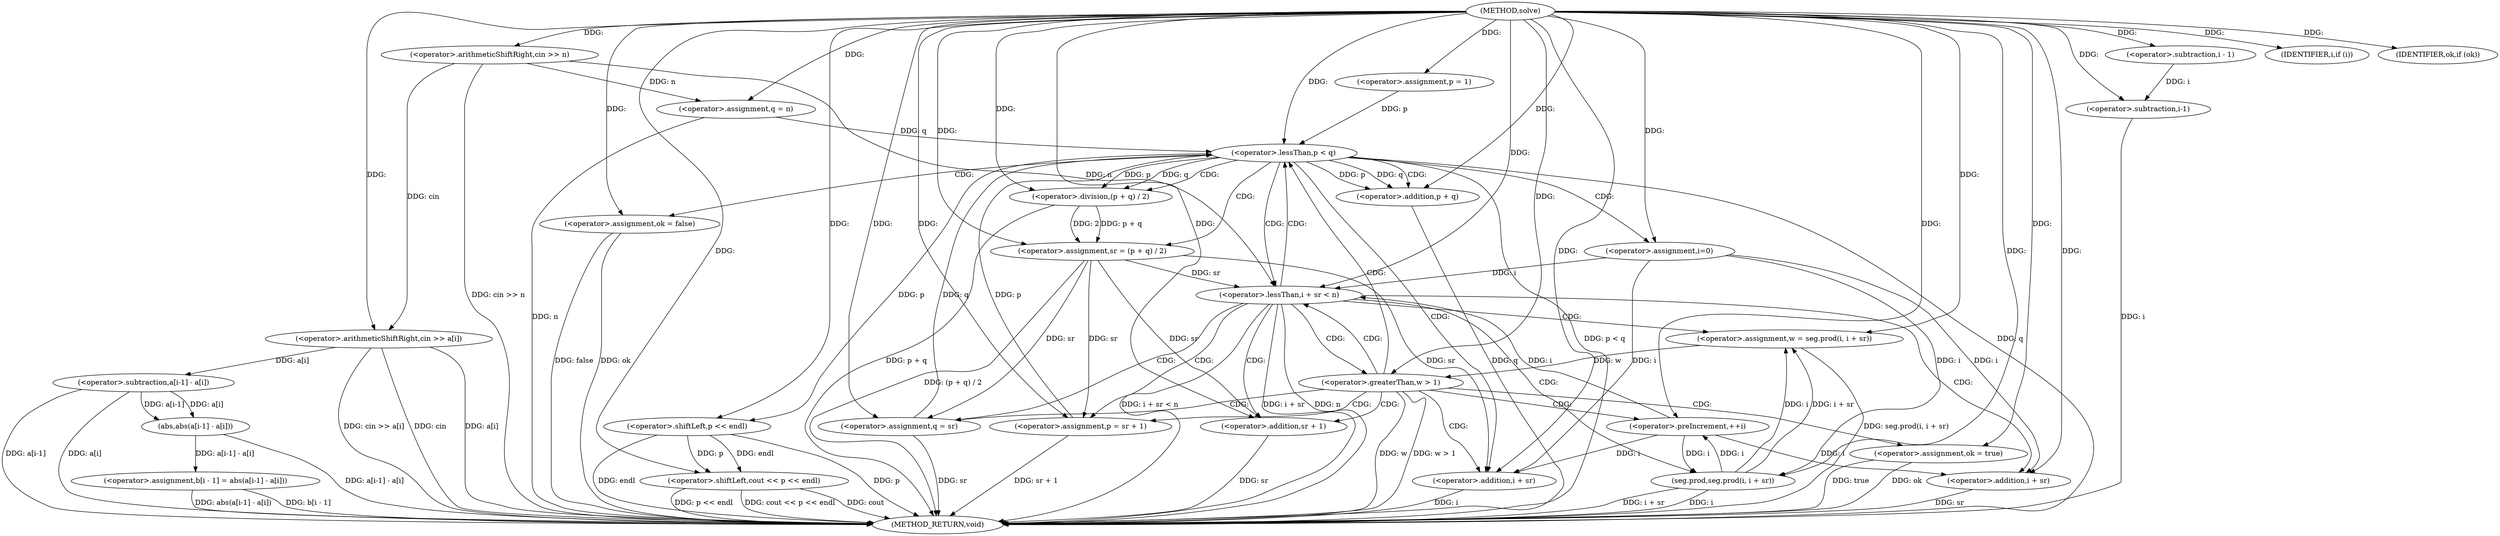 digraph "solve" {  
"1000611" [label = "(METHOD,solve)" ]
"1000718" [label = "(METHOD_RETURN,void)" ]
"1000614" [label = "(<operator>.arithmeticShiftRight,cin >> n)" ]
"1000646" [label = "(<operator>.assignment,p = 1)" ]
"1000650" [label = "(<operator>.assignment,q = n)" ]
"1000713" [label = "(<operator>.shiftLeft,cout << p << endl)" ]
"1000620" [label = "(<operator>.arithmeticShiftRight,cin >> a[i])" ]
"1000654" [label = "(<operator>.lessThan,p < q)" ]
"1000626" [label = "(IDENTIFIER,i,if (i))" ]
"1000659" [label = "(<operator>.assignment,sr = (p + q) / 2)" ]
"1000667" [label = "(<operator>.assignment,ok = false)" ]
"1000715" [label = "(<operator>.shiftLeft,p << endl)" ]
"1000628" [label = "(<operator>.assignment,b[i - 1] = abs(a[i-1] - a[i]))" ]
"1000672" [label = "(<operator>.assignment,i=0)" ]
"1000675" [label = "(<operator>.lessThan,i + sr < n)" ]
"1000680" [label = "(<operator>.preIncrement,++i)" ]
"1000701" [label = "(IDENTIFIER,ok,if (ok))" ]
"1000661" [label = "(<operator>.division,(p + q) / 2)" ]
"1000684" [label = "(<operator>.assignment,w = seg.prod(i, i + sr))" ]
"1000703" [label = "(<operator>.assignment,p = sr + 1)" ]
"1000634" [label = "(abs,abs(a[i-1] - a[i]))" ]
"1000662" [label = "(<operator>.addition,p + q)" ]
"1000676" [label = "(<operator>.addition,i + sr)" ]
"1000692" [label = "(<operator>.greaterThan,w > 1)" ]
"1000710" [label = "(<operator>.assignment,q = sr)" ]
"1000631" [label = "(<operator>.subtraction,i - 1)" ]
"1000635" [label = "(<operator>.subtraction,a[i-1] - a[i])" ]
"1000686" [label = "(seg.prod,seg.prod(i, i + sr))" ]
"1000696" [label = "(<operator>.assignment,ok = true)" ]
"1000705" [label = "(<operator>.addition,sr + 1)" ]
"1000688" [label = "(<operator>.addition,i + sr)" ]
"1000638" [label = "(<operator>.subtraction,i-1)" ]
  "1000614" -> "1000718"  [ label = "DDG: cin >> n"] 
  "1000620" -> "1000718"  [ label = "DDG: cin"] 
  "1000620" -> "1000718"  [ label = "DDG: a[i]"] 
  "1000620" -> "1000718"  [ label = "DDG: cin >> a[i]"] 
  "1000628" -> "1000718"  [ label = "DDG: b[i - 1]"] 
  "1000638" -> "1000718"  [ label = "DDG: i"] 
  "1000635" -> "1000718"  [ label = "DDG: a[i-1]"] 
  "1000635" -> "1000718"  [ label = "DDG: a[i]"] 
  "1000634" -> "1000718"  [ label = "DDG: a[i-1] - a[i]"] 
  "1000628" -> "1000718"  [ label = "DDG: abs(a[i-1] - a[i])"] 
  "1000650" -> "1000718"  [ label = "DDG: n"] 
  "1000654" -> "1000718"  [ label = "DDG: q"] 
  "1000654" -> "1000718"  [ label = "DDG: p < q"] 
  "1000662" -> "1000718"  [ label = "DDG: q"] 
  "1000661" -> "1000718"  [ label = "DDG: p + q"] 
  "1000659" -> "1000718"  [ label = "DDG: (p + q) / 2"] 
  "1000667" -> "1000718"  [ label = "DDG: ok"] 
  "1000676" -> "1000718"  [ label = "DDG: i"] 
  "1000675" -> "1000718"  [ label = "DDG: i + sr"] 
  "1000675" -> "1000718"  [ label = "DDG: n"] 
  "1000675" -> "1000718"  [ label = "DDG: i + sr < n"] 
  "1000686" -> "1000718"  [ label = "DDG: i"] 
  "1000688" -> "1000718"  [ label = "DDG: sr"] 
  "1000686" -> "1000718"  [ label = "DDG: i + sr"] 
  "1000684" -> "1000718"  [ label = "DDG: seg.prod(i, i + sr)"] 
  "1000692" -> "1000718"  [ label = "DDG: w"] 
  "1000692" -> "1000718"  [ label = "DDG: w > 1"] 
  "1000696" -> "1000718"  [ label = "DDG: ok"] 
  "1000715" -> "1000718"  [ label = "DDG: p"] 
  "1000713" -> "1000718"  [ label = "DDG: p << endl"] 
  "1000713" -> "1000718"  [ label = "DDG: cout << p << endl"] 
  "1000710" -> "1000718"  [ label = "DDG: sr"] 
  "1000705" -> "1000718"  [ label = "DDG: sr"] 
  "1000703" -> "1000718"  [ label = "DDG: sr + 1"] 
  "1000696" -> "1000718"  [ label = "DDG: true"] 
  "1000713" -> "1000718"  [ label = "DDG: cout"] 
  "1000667" -> "1000718"  [ label = "DDG: false"] 
  "1000715" -> "1000718"  [ label = "DDG: endl"] 
  "1000611" -> "1000646"  [ label = "DDG: "] 
  "1000614" -> "1000650"  [ label = "DDG: n"] 
  "1000611" -> "1000650"  [ label = "DDG: "] 
  "1000611" -> "1000614"  [ label = "DDG: "] 
  "1000611" -> "1000713"  [ label = "DDG: "] 
  "1000715" -> "1000713"  [ label = "DDG: p"] 
  "1000715" -> "1000713"  [ label = "DDG: endl"] 
  "1000614" -> "1000620"  [ label = "DDG: cin"] 
  "1000611" -> "1000620"  [ label = "DDG: "] 
  "1000611" -> "1000626"  [ label = "DDG: "] 
  "1000646" -> "1000654"  [ label = "DDG: p"] 
  "1000703" -> "1000654"  [ label = "DDG: p"] 
  "1000611" -> "1000654"  [ label = "DDG: "] 
  "1000650" -> "1000654"  [ label = "DDG: q"] 
  "1000710" -> "1000654"  [ label = "DDG: q"] 
  "1000661" -> "1000659"  [ label = "DDG: 2"] 
  "1000661" -> "1000659"  [ label = "DDG: p + q"] 
  "1000611" -> "1000667"  [ label = "DDG: "] 
  "1000654" -> "1000715"  [ label = "DDG: p"] 
  "1000611" -> "1000715"  [ label = "DDG: "] 
  "1000634" -> "1000628"  [ label = "DDG: a[i-1] - a[i]"] 
  "1000611" -> "1000659"  [ label = "DDG: "] 
  "1000611" -> "1000672"  [ label = "DDG: "] 
  "1000611" -> "1000701"  [ label = "DDG: "] 
  "1000654" -> "1000661"  [ label = "DDG: p"] 
  "1000611" -> "1000661"  [ label = "DDG: "] 
  "1000654" -> "1000661"  [ label = "DDG: q"] 
  "1000672" -> "1000675"  [ label = "DDG: i"] 
  "1000680" -> "1000675"  [ label = "DDG: i"] 
  "1000611" -> "1000675"  [ label = "DDG: "] 
  "1000659" -> "1000675"  [ label = "DDG: sr"] 
  "1000614" -> "1000675"  [ label = "DDG: n"] 
  "1000686" -> "1000680"  [ label = "DDG: i"] 
  "1000611" -> "1000680"  [ label = "DDG: "] 
  "1000686" -> "1000684"  [ label = "DDG: i"] 
  "1000686" -> "1000684"  [ label = "DDG: i + sr"] 
  "1000611" -> "1000703"  [ label = "DDG: "] 
  "1000659" -> "1000703"  [ label = "DDG: sr"] 
  "1000635" -> "1000634"  [ label = "DDG: a[i-1]"] 
  "1000635" -> "1000634"  [ label = "DDG: a[i]"] 
  "1000654" -> "1000662"  [ label = "DDG: p"] 
  "1000611" -> "1000662"  [ label = "DDG: "] 
  "1000654" -> "1000662"  [ label = "DDG: q"] 
  "1000672" -> "1000676"  [ label = "DDG: i"] 
  "1000680" -> "1000676"  [ label = "DDG: i"] 
  "1000611" -> "1000676"  [ label = "DDG: "] 
  "1000659" -> "1000676"  [ label = "DDG: sr"] 
  "1000611" -> "1000684"  [ label = "DDG: "] 
  "1000611" -> "1000710"  [ label = "DDG: "] 
  "1000659" -> "1000710"  [ label = "DDG: sr"] 
  "1000611" -> "1000631"  [ label = "DDG: "] 
  "1000620" -> "1000635"  [ label = "DDG: a[i]"] 
  "1000611" -> "1000686"  [ label = "DDG: "] 
  "1000672" -> "1000686"  [ label = "DDG: i"] 
  "1000680" -> "1000686"  [ label = "DDG: i"] 
  "1000684" -> "1000692"  [ label = "DDG: w"] 
  "1000611" -> "1000692"  [ label = "DDG: "] 
  "1000611" -> "1000696"  [ label = "DDG: "] 
  "1000611" -> "1000705"  [ label = "DDG: "] 
  "1000659" -> "1000705"  [ label = "DDG: sr"] 
  "1000611" -> "1000688"  [ label = "DDG: "] 
  "1000672" -> "1000688"  [ label = "DDG: i"] 
  "1000680" -> "1000688"  [ label = "DDG: i"] 
  "1000631" -> "1000638"  [ label = "DDG: i"] 
  "1000611" -> "1000638"  [ label = "DDG: "] 
  "1000654" -> "1000661"  [ label = "CDG: "] 
  "1000654" -> "1000662"  [ label = "CDG: "] 
  "1000654" -> "1000676"  [ label = "CDG: "] 
  "1000654" -> "1000672"  [ label = "CDG: "] 
  "1000654" -> "1000667"  [ label = "CDG: "] 
  "1000654" -> "1000659"  [ label = "CDG: "] 
  "1000654" -> "1000675"  [ label = "CDG: "] 
  "1000675" -> "1000688"  [ label = "CDG: "] 
  "1000675" -> "1000654"  [ label = "CDG: "] 
  "1000675" -> "1000684"  [ label = "CDG: "] 
  "1000675" -> "1000692"  [ label = "CDG: "] 
  "1000675" -> "1000686"  [ label = "CDG: "] 
  "1000675" -> "1000705"  [ label = "CDG: "] 
  "1000675" -> "1000703"  [ label = "CDG: "] 
  "1000675" -> "1000710"  [ label = "CDG: "] 
  "1000692" -> "1000696"  [ label = "CDG: "] 
  "1000692" -> "1000680"  [ label = "CDG: "] 
  "1000692" -> "1000676"  [ label = "CDG: "] 
  "1000692" -> "1000675"  [ label = "CDG: "] 
  "1000692" -> "1000654"  [ label = "CDG: "] 
  "1000692" -> "1000705"  [ label = "CDG: "] 
  "1000692" -> "1000703"  [ label = "CDG: "] 
  "1000692" -> "1000710"  [ label = "CDG: "] 
}
